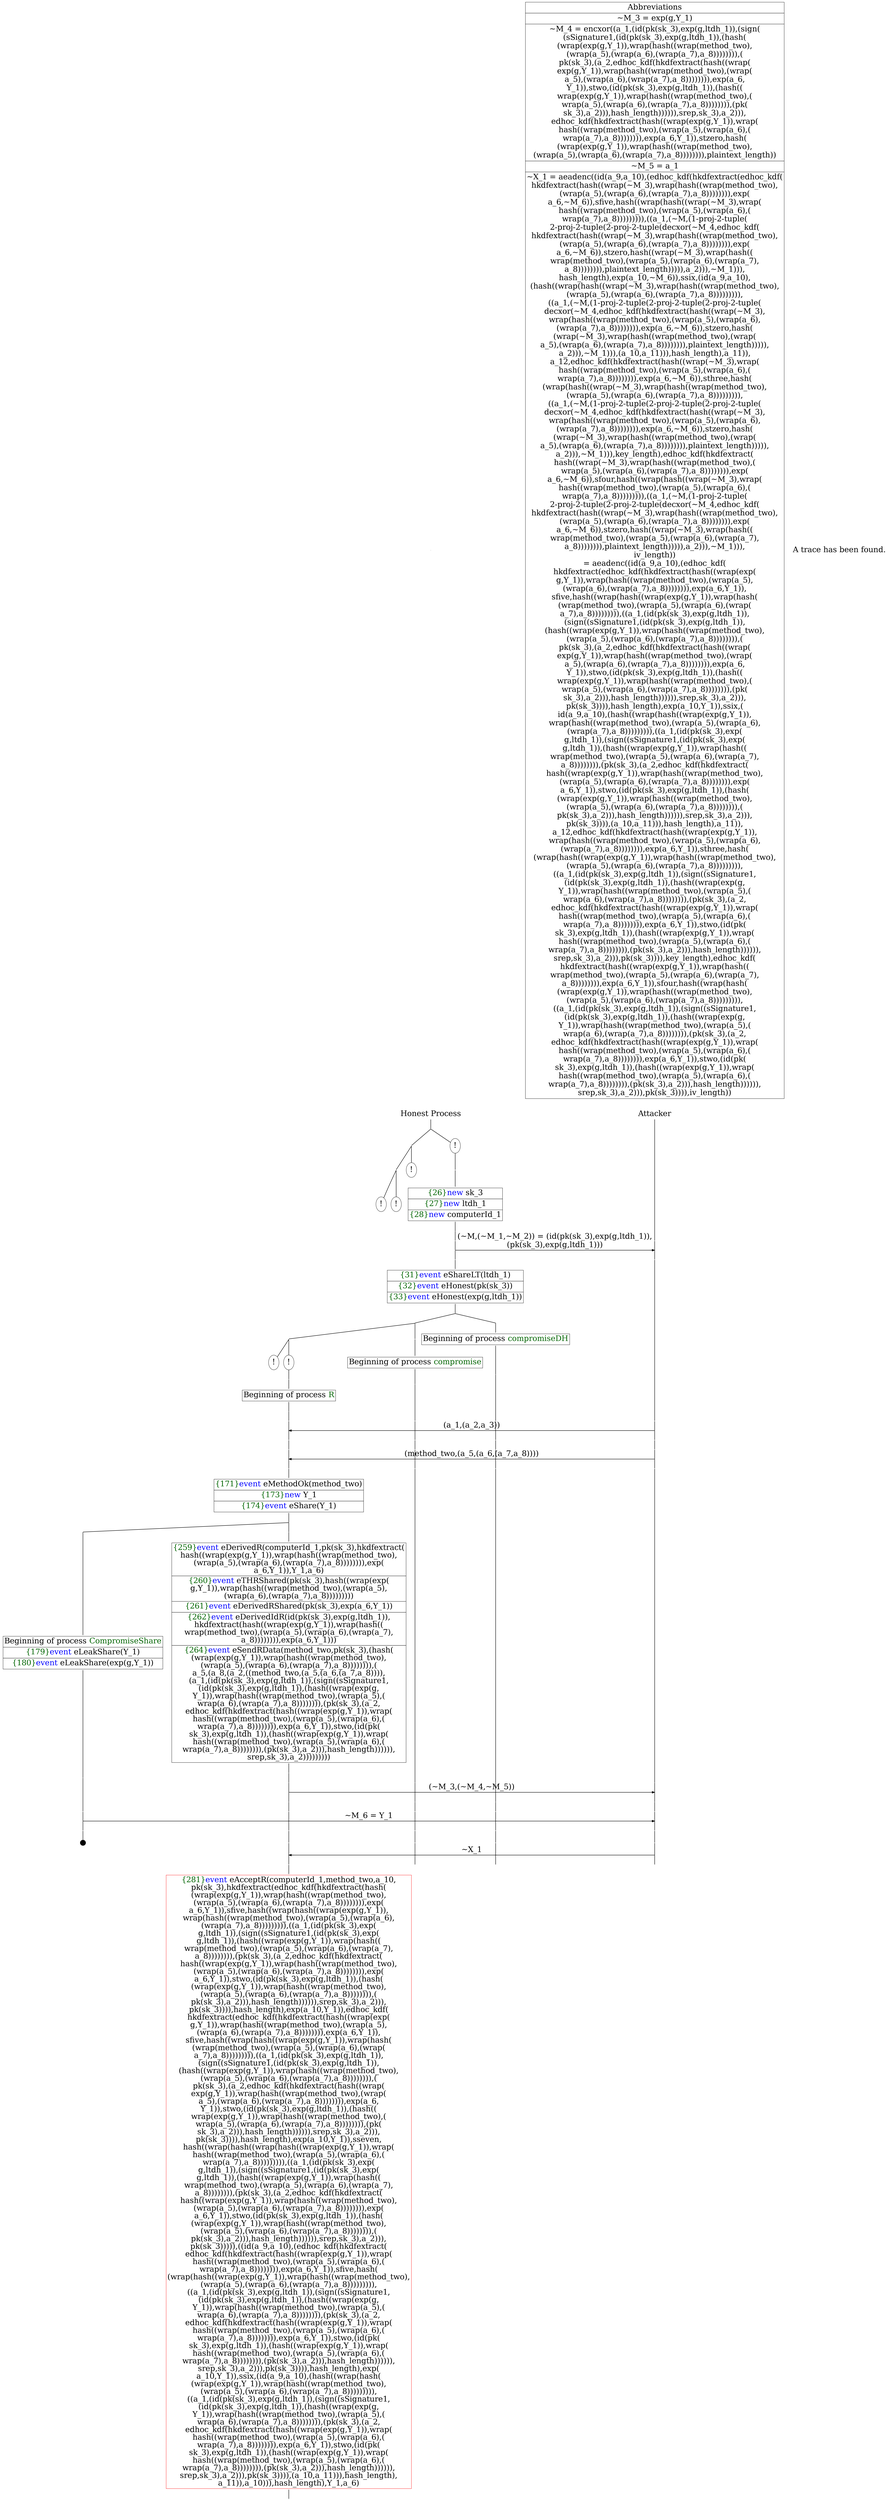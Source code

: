 digraph {
graph [ordering = out]
edge [arrowhead = none, penwidth = 1.6, fontsize = 30]
node [shape = point, width = 0, height = 0, fontsize = 30]
Trace<br/>
[label = <A trace has been found.<br/>
>, shape = plaintext]
P0__0 [label = "Honest Process", shape = plaintext]
P__0 [label = "Attacker", shape = plaintext]
Trace -> P0__0 [label = "", style = invisible, weight = 100]{rank = same; P0__0 P__0}
P0__0 -> P0__1 [label = <>, weight = 100]
/*RPar */
P0__1 -> P0_1__1 [label = <>]
P0__1 -> P0_0__1 [label = <>]
P0__1 [label = "", fixedsize = false, width = 0, height = 0, shape = none]
{rank = same; P0_0__1 P0_1__1}
P0_0__1 [label = "!", shape = ellipse]
P0_0_0__1 [label = "", fixedsize = false, width = 0, height = 0, shape = none]
P0_0__1 -> P0_0_0__1 [label = <>, weight = 100]
P0_0_0__1 -> P0_0_0__2 [label = <>, weight = 100]
P0_0_0__2 [shape = plaintext, label = <<TABLE BORDER="0" CELLBORDER="1" CELLSPACING="0" CELLPADDING="4"> <TR><TD><FONT COLOR="darkgreen">{26}</FONT><FONT COLOR="blue">new </FONT>sk_3</TD></TR><TR><TD><FONT COLOR="darkgreen">{27}</FONT><FONT COLOR="blue">new </FONT>ltdh_1</TD></TR><TR><TD><FONT COLOR="darkgreen">{28}</FONT><FONT COLOR="blue">new </FONT>computerId_1</TD></TR></TABLE>>]
P0_0_0__2 -> P0_0_0__3 [label = <>, weight = 100]
P0_0_0__3 -> P0_0_0__4 [label = <>, weight = 100]
P__0 -> P__1 [label = <>, weight = 100]
{rank = same; P__1 P0_0_0__4}
P0_0_0__4 -> P0_0_0__5 [label = <>, weight = 100]
P__1 -> P__2 [label = <>, weight = 100]
{rank = same; P__2 P0_0_0__5}
P0_0_0__5 -> P__2 [label = <(~M,(~M_1,~M_2)) = (id(pk(sk_3),exp(g,ltdh_1)),<br/>
(pk(sk_3),exp(g,ltdh_1)))>, arrowhead = normal]
P0_0_0__5 -> P0_0_0__6 [label = <>, weight = 100]
P__2 -> P__3 [label = <>, weight = 100]
{rank = same; P__3 P0_0_0__6}
P0_0_0__6 -> P0_0_0__7 [label = <>, weight = 100]
P0_0_0__7 [shape = plaintext, label = <<TABLE BORDER="0" CELLBORDER="1" CELLSPACING="0" CELLPADDING="4"> <TR><TD><FONT COLOR="darkgreen">{31}</FONT><FONT COLOR="blue">event</FONT> eShareLT(ltdh_1)</TD></TR><TR><TD><FONT COLOR="darkgreen">{32}</FONT><FONT COLOR="blue">event</FONT> eHonest(pk(sk_3))</TD></TR><TR><TD><FONT COLOR="darkgreen">{33}</FONT><FONT COLOR="blue">event</FONT> eHonest(exp(g,ltdh_1))</TD></TR></TABLE>>]
P0_0_0__7 -> P0_0_0__8 [label = <>, weight = 100]
/*RPar */
P0_0_0__8 -> P0_0_0_1__8 [label = <>]
P0_0_0__8 -> P0_0_0_0__8 [label = <>]
P0_0_0__8 [label = "", fixedsize = false, width = 0, height = 0, shape = none]
{rank = same; P0_0_0_0__8 P0_0_0_1__8}
P0_0_0_0__8 -> P0_0_0_0__9 [label = <>, weight = 100]
P0_0_0_0__9 [shape = plaintext, label = <<TABLE BORDER="0" CELLBORDER="1" CELLSPACING="0" CELLPADDING="4"> <TR><TD>Beginning of process <FONT COLOR="darkgreen">compromiseDH</FONT></TD></TR></TABLE>>]
P0_0_0_0__9 -> P0_0_0_0__10 [label = <>, weight = 100]
/*RPar */
P0_0_0_1__8 -> P0_0_0_1_1__8 [label = <>]
P0_0_0_1__8 -> P0_0_0_1_0__8 [label = <>]
P0_0_0_1__8 [label = "", fixedsize = false, width = 0, height = 0, shape = none]
{rank = same; P0_0_0_1_0__8 P0_0_0_1_1__8}
P0_0_0_1_0__8 -> P0_0_0_1_0__9 [label = <>, weight = 100]
P0_0_0_1_0__9 [shape = plaintext, label = <<TABLE BORDER="0" CELLBORDER="1" CELLSPACING="0" CELLPADDING="4"> <TR><TD>Beginning of process <FONT COLOR="darkgreen">compromise</FONT></TD></TR></TABLE>>]
P0_0_0_1_0__9 -> P0_0_0_1_0__10 [label = <>, weight = 100]
/*RPar */
P0_0_0_1_1__8 -> P0_0_0_1_1_1__8 [label = <>]
P0_0_0_1_1__8 -> P0_0_0_1_1_0__8 [label = <>]
P0_0_0_1_1__8 [label = "", fixedsize = false, width = 0, height = 0, shape = none]
{rank = same; P0_0_0_1_1_0__8 P0_0_0_1_1_1__8}
P0_0_0_1_1_0__8 [label = "!", shape = ellipse]
P0_0_0_1_1_0_0__8 [label = "", fixedsize = false, width = 0, height = 0, shape = none]
P0_0_0_1_1_0__8 -> P0_0_0_1_1_0_0__8 [label = <>, weight = 100]
P0_0_0_1_1_0_0__8 -> P0_0_0_1_1_0_0__9 [label = <>, weight = 100]
P0_0_0_1_1_0_0__9 [shape = plaintext, label = <<TABLE BORDER="0" CELLBORDER="1" CELLSPACING="0" CELLPADDING="4"> <TR><TD>Beginning of process <FONT COLOR="darkgreen">R</FONT></TD></TR></TABLE>>]
P0_0_0_1_1_0_0__9 -> P0_0_0_1_1_0_0__10 [label = <>, weight = 100]
P0_0_0_1_1_1__8 [label = "!", shape = ellipse]
/*RPar */
P0_1__1 -> P0_1_1__1 [label = <>]
P0_1__1 -> P0_1_0__1 [label = <>]
P0_1__1 [label = "", fixedsize = false, width = 0, height = 0, shape = none]
{rank = same; P0_1_0__1 P0_1_1__1}
P0_1_0__1 [label = "!", shape = ellipse]
/*RPar */
P0_1_1__1 -> P0_1_1_1__1 [label = <>]
P0_1_1__1 -> P0_1_1_0__1 [label = <>]
P0_1_1__1 [label = "", fixedsize = false, width = 0, height = 0, shape = none]
{rank = same; P0_1_1_0__1 P0_1_1_1__1}
P0_1_1_0__1 [label = "!", shape = ellipse]
P0_1_1_1__1 [label = "!", shape = ellipse]
P0_0_0_1_1_0_0__10 -> P0_0_0_1_1_0_0__11 [label = <>, weight = 100]
P0_0_0_1_0__10 -> P0_0_0_1_0__11 [label = <>, weight = 100]
P0_0_0_0__10 -> P0_0_0_0__11 [label = <>, weight = 100]
P__3 -> P__4 [label = <>, weight = 100]
{rank = same; P__4 P0_0_0_0__11 P0_0_0_1_0__11 P0_0_0_1_1_0_0__11}
P0_0_0_1_1_0_0__11 -> P0_0_0_1_1_0_0__12 [label = <>, weight = 100]
P__4 -> P__5 [label = <>, weight = 100]
{rank = same; P__5 P0_0_0_1_1_0_0__12}
P0_0_0_1_1_0_0__12 -> P__5 [label = <(a_1,(a_2,a_3))>, dir = back, arrowhead = normal]
P0_0_0_1_1_0_0__12 -> P0_0_0_1_1_0_0__13 [label = <>, weight = 100]
P0_0_0_1_0__11 -> P0_0_0_1_0__12 [label = <>, weight = 100]
P0_0_0_0__11 -> P0_0_0_0__12 [label = <>, weight = 100]
P__5 -> P__6 [label = <>, weight = 100]
{rank = same; P__6 P0_0_0_0__12 P0_0_0_1_0__12 P0_0_0_1_1_0_0__13}
P0_0_0_1_1_0_0__13 -> P0_0_0_1_1_0_0__14 [label = <>, weight = 100]
P0_0_0_1_0__12 -> P0_0_0_1_0__13 [label = <>, weight = 100]
P0_0_0_0__12 -> P0_0_0_0__13 [label = <>, weight = 100]
P__6 -> P__7 [label = <>, weight = 100]
{rank = same; P__7 P0_0_0_0__13 P0_0_0_1_0__13 P0_0_0_1_1_0_0__14}
P0_0_0_1_1_0_0__14 -> P0_0_0_1_1_0_0__15 [label = <>, weight = 100]
P__7 -> P__8 [label = <>, weight = 100]
{rank = same; P__8 P0_0_0_1_1_0_0__15}
P0_0_0_1_1_0_0__15 -> P__8 [label = <(method_two,(a_5,(a_6,(a_7,a_8))))>, dir = back, arrowhead = normal]
P0_0_0_1_1_0_0__15 -> P0_0_0_1_1_0_0__16 [label = <>, weight = 100]
P0_0_0_1_0__13 -> P0_0_0_1_0__14 [label = <>, weight = 100]
P0_0_0_0__13 -> P0_0_0_0__14 [label = <>, weight = 100]
P__8 -> P__9 [label = <>, weight = 100]
{rank = same; P__9 P0_0_0_0__14 P0_0_0_1_0__14 P0_0_0_1_1_0_0__16}
P0_0_0_1_1_0_0__16 -> P0_0_0_1_1_0_0__17 [label = <>, weight = 100]
P0_0_0_1_1_0_0__17 [shape = plaintext, label = <<TABLE BORDER="0" CELLBORDER="1" CELLSPACING="0" CELLPADDING="4"> <TR><TD><FONT COLOR="darkgreen">{171}</FONT><FONT COLOR="blue">event</FONT> eMethodOk(method_two)</TD></TR><TR><TD><FONT COLOR="darkgreen">{173}</FONT><FONT COLOR="blue">new </FONT>Y_1</TD></TR><TR><TD><FONT COLOR="darkgreen">{174}</FONT><FONT COLOR="blue">event</FONT> eShare(Y_1)</TD></TR></TABLE>>]
P0_0_0_1_1_0_0__17 -> P0_0_0_1_1_0_0__18 [label = <>, weight = 100]
/*RPar */
P0_0_0_1_1_0_0__18 -> P0_0_0_1_1_0_0_1__18 [label = <>]
P0_0_0_1_1_0_0__18 -> P0_0_0_1_1_0_0_0__18 [label = <>]
P0_0_0_1_1_0_0__18 [label = "", fixedsize = false, width = 0, height = 0, shape = none]
{rank = same; P0_0_0_1_1_0_0_0__18 P0_0_0_1_1_0_0_1__18}
P0_0_0_1_1_0_0_0__18 -> P0_0_0_1_1_0_0_0__19 [label = <>, weight = 100]
P0_0_0_1_1_0_0_0__19 [shape = plaintext, label = <<TABLE BORDER="0" CELLBORDER="1" CELLSPACING="0" CELLPADDING="4"> <TR><TD><FONT COLOR="darkgreen">{259}</FONT><FONT COLOR="blue">event</FONT> eDerivedR(computerId_1,pk(sk_3),hkdfextract(<br/>
hash((wrap(exp(g,Y_1)),wrap(hash((wrap(method_two),<br/>
(wrap(a_5),(wrap(a_6),(wrap(a_7),a_8)))))))),exp(<br/>
a_6,Y_1)),Y_1,a_6)</TD></TR><TR><TD><FONT COLOR="darkgreen">{260}</FONT><FONT COLOR="blue">event</FONT> eTHRShared(pk(sk_3),hash((wrap(exp(<br/>
g,Y_1)),wrap(hash((wrap(method_two),(wrap(a_5),<br/>
(wrap(a_6),(wrap(a_7),a_8)))))))))</TD></TR><TR><TD><FONT COLOR="darkgreen">{261}</FONT><FONT COLOR="blue">event</FONT> eDerivedRShared(pk(sk_3),exp(a_6,Y_1))<br/>
</TD></TR><TR><TD><FONT COLOR="darkgreen">{262}</FONT><FONT COLOR="blue">event</FONT> eDerivedIdR(id(pk(sk_3),exp(g,ltdh_1)),<br/>
hkdfextract(hash((wrap(exp(g,Y_1)),wrap(hash((<br/>
wrap(method_two),(wrap(a_5),(wrap(a_6),(wrap(a_7),<br/>
a_8)))))))),exp(a_6,Y_1)))</TD></TR><TR><TD><FONT COLOR="darkgreen">{264}</FONT><FONT COLOR="blue">event</FONT> eSendRData(method_two,pk(sk_3),(hash(<br/>
(wrap(exp(g,Y_1)),wrap(hash((wrap(method_two),<br/>
(wrap(a_5),(wrap(a_6),(wrap(a_7),a_8)))))))),(<br/>
a_5,(a_8,(a_2,((method_two,(a_5,(a_6,(a_7,a_8)))),<br/>
(a_1,(id(pk(sk_3),exp(g,ltdh_1)),(sign((sSignature1,<br/>
(id(pk(sk_3),exp(g,ltdh_1)),(hash((wrap(exp(g,<br/>
Y_1)),wrap(hash((wrap(method_two),(wrap(a_5),(<br/>
wrap(a_6),(wrap(a_7),a_8)))))))),(pk(sk_3),(a_2,<br/>
edhoc_kdf(hkdfextract(hash((wrap(exp(g,Y_1)),wrap(<br/>
hash((wrap(method_two),(wrap(a_5),(wrap(a_6),(<br/>
wrap(a_7),a_8)))))))),exp(a_6,Y_1)),stwo,(id(pk(<br/>
sk_3),exp(g,ltdh_1)),(hash((wrap(exp(g,Y_1)),wrap(<br/>
hash((wrap(method_two),(wrap(a_5),(wrap(a_6),(<br/>
wrap(a_7),a_8)))))))),(pk(sk_3),a_2))),hash_length)))))),<br/>
srep,sk_3),a_2)))))))))</TD></TR></TABLE>>]
P0_0_0_1_1_0_0_0__19 -> P0_0_0_1_1_0_0_0__20 [label = <>, weight = 100]
P0_0_0_1_1_0_0_0__20 -> P0_0_0_1_1_0_0_0__21 [label = <>, weight = 100]
P0_0_0_1_0__14 -> P0_0_0_1_0__15 [label = <>, weight = 100]
P0_0_0_0__14 -> P0_0_0_0__15 [label = <>, weight = 100]
P__9 -> P__10 [label = <>, weight = 100]
{rank = same; P__10 P0_0_0_0__15 P0_0_0_1_0__15 P0_0_0_1_1_0_0_0__21}
P0_0_0_1_1_0_0_0__21 -> P0_0_0_1_1_0_0_0__22 [label = <>, weight = 100]
P__10 -> P__11 [label = <>, weight = 100]
{rank = same; P__11 P0_0_0_1_1_0_0_0__22}
P0_0_0_1_1_0_0_0__22 -> P__11 [label = <(~M_3,(~M_4,~M_5))>, arrowhead = normal]
P0_0_0_1_1_0_0_0__22 -> P0_0_0_1_1_0_0_0__23 [label = <>, weight = 100]
P0_0_0_1_0__15 -> P0_0_0_1_0__16 [label = <>, weight = 100]
P0_0_0_0__15 -> P0_0_0_0__16 [label = <>, weight = 100]
P__11 -> P__12 [label = <>, weight = 100]
{rank = same; P__12 P0_0_0_0__16 P0_0_0_1_0__16 P0_0_0_1_1_0_0_0__23}
P0_0_0_1_1_0_0_1__18 -> P0_0_0_1_1_0_0_1__19 [label = <>, weight = 100]
P0_0_0_1_1_0_0_1__19 [shape = plaintext, label = <<TABLE BORDER="0" CELLBORDER="1" CELLSPACING="0" CELLPADDING="4"> <TR><TD>Beginning of process <FONT COLOR="darkgreen">CompromiseShare</FONT></TD></TR><TR><TD><FONT COLOR="darkgreen">{179}</FONT><FONT COLOR="blue">event</FONT> eLeakShare(Y_1)</TD></TR><TR><TD><FONT COLOR="darkgreen">{180}</FONT><FONT COLOR="blue">event</FONT> eLeakShare(exp(g,Y_1))</TD></TR></TABLE>>]
P0_0_0_1_1_0_0_1__19 -> P0_0_0_1_1_0_0_1__20 [label = <>, weight = 100]
P0_0_0_1_1_0_0_1__20 -> P0_0_0_1_1_0_0_1__21 [label = <>, weight = 100]
P0_0_0_1_1_0_0_0__23 -> P0_0_0_1_1_0_0_0__24 [label = <>, weight = 100]
P0_0_0_1_0__16 -> P0_0_0_1_0__17 [label = <>, weight = 100]
P0_0_0_0__16 -> P0_0_0_0__17 [label = <>, weight = 100]
P__12 -> P__13 [label = <>, weight = 100]
{rank = same; P__13 P0_0_0_0__17 P0_0_0_1_0__17 P0_0_0_1_1_0_0_0__24 P0_0_0_1_1_0_0_1__21}
P0_0_0_1_1_0_0_1__21 -> P0_0_0_1_1_0_0_1__22 [label = <>, weight = 100]
P__13 -> P__14 [label = <>, weight = 100]
{rank = same; P__14 P0_0_0_1_1_0_0_1__22}
P0_0_0_1_1_0_0_1__22 -> P__14 [label = <~M_6 = Y_1>, arrowhead = normal]
P0_0_0_1_1_0_0_1__22 -> P0_0_0_1_1_0_0_1__23 [label = <>, weight = 100]
P0_0_0_1_1_0_0_0__24 -> P0_0_0_1_1_0_0_0__25 [label = <>, weight = 100]
P0_0_0_1_0__17 -> P0_0_0_1_0__18 [label = <>, weight = 100]
P0_0_0_0__17 -> P0_0_0_0__18 [label = <>, weight = 100]
P__14 -> P__15 [label = <>, weight = 100]
{rank = same; P__15 P0_0_0_0__18 P0_0_0_1_0__18 P0_0_0_1_1_0_0_0__25 P0_0_0_1_1_0_0_1__23}
P0_0_0_1_1_0_0_1__24 [label = "", width = 0.3, height = 0.3]
P0_0_0_1_1_0_0_1__23 -> P0_0_0_1_1_0_0_1__24 [label = <>, weight = 100]
P0_0_0_1_1_0_0_0__25 -> P0_0_0_1_1_0_0_0__26 [label = <>, weight = 100]
P0_0_0_1_0__18 -> P0_0_0_1_0__19 [label = <>, weight = 100]
P0_0_0_0__18 -> P0_0_0_0__19 [label = <>, weight = 100]
P__15 -> P__16 [label = <>, weight = 100]
{rank = same; P__16 P0_0_0_0__19 P0_0_0_1_0__19 P0_0_0_1_1_0_0_0__26}
P0_0_0_1_1_0_0_0__26 -> P0_0_0_1_1_0_0_0__27 [label = <>, weight = 100]
P__16 -> P__17 [label = <>, weight = 100]
{rank = same; P__17 P0_0_0_1_1_0_0_0__27}
P0_0_0_1_1_0_0_0__27 -> P__17 [label = <~X_1>, dir = back, arrowhead = normal]
P0_0_0_1_1_0_0_0__27 -> P0_0_0_1_1_0_0_0__28 [label = <>, weight = 100]
P0_0_0_1_0__19 -> P0_0_0_1_0__20 [label = <>, weight = 100]
P0_0_0_0__19 -> P0_0_0_0__20 [label = <>, weight = 100]
P__17 -> P__18 [label = <>, weight = 100]
{rank = same; P__18 P0_0_0_0__20 P0_0_0_1_0__20 P0_0_0_1_1_0_0_0__28}
P0_0_0_1_1_0_0_0__28 -> P0_0_0_1_1_0_0_0__29 [label = <>, weight = 100]
P0_0_0_1_1_0_0_0__29 [color = red, shape = plaintext, label = <<TABLE BORDER="0" CELLBORDER="1" CELLSPACING="0" CELLPADDING="4"> <TR><TD><FONT COLOR="darkgreen">{281}</FONT><FONT COLOR="blue">event</FONT> eAcceptR(computerId_1,method_two,a_10,<br/>
pk(sk_3),hkdfextract(edhoc_kdf(hkdfextract(hash(<br/>
(wrap(exp(g,Y_1)),wrap(hash((wrap(method_two),<br/>
(wrap(a_5),(wrap(a_6),(wrap(a_7),a_8)))))))),exp(<br/>
a_6,Y_1)),sfive,hash((wrap(hash((wrap(exp(g,Y_1)),<br/>
wrap(hash((wrap(method_two),(wrap(a_5),(wrap(a_6),<br/>
(wrap(a_7),a_8))))))))),((a_1,(id(pk(sk_3),exp(<br/>
g,ltdh_1)),(sign((sSignature1,(id(pk(sk_3),exp(<br/>
g,ltdh_1)),(hash((wrap(exp(g,Y_1)),wrap(hash((<br/>
wrap(method_two),(wrap(a_5),(wrap(a_6),(wrap(a_7),<br/>
a_8)))))))),(pk(sk_3),(a_2,edhoc_kdf(hkdfextract(<br/>
hash((wrap(exp(g,Y_1)),wrap(hash((wrap(method_two),<br/>
(wrap(a_5),(wrap(a_6),(wrap(a_7),a_8)))))))),exp(<br/>
a_6,Y_1)),stwo,(id(pk(sk_3),exp(g,ltdh_1)),(hash(<br/>
(wrap(exp(g,Y_1)),wrap(hash((wrap(method_two),<br/>
(wrap(a_5),(wrap(a_6),(wrap(a_7),a_8)))))))),(<br/>
pk(sk_3),a_2))),hash_length)))))),srep,sk_3),a_2))),<br/>
pk(sk_3)))),hash_length),exp(a_10,Y_1)),edhoc_kdf(<br/>
hkdfextract(edhoc_kdf(hkdfextract(hash((wrap(exp(<br/>
g,Y_1)),wrap(hash((wrap(method_two),(wrap(a_5),<br/>
(wrap(a_6),(wrap(a_7),a_8)))))))),exp(a_6,Y_1)),<br/>
sfive,hash((wrap(hash((wrap(exp(g,Y_1)),wrap(hash(<br/>
(wrap(method_two),(wrap(a_5),(wrap(a_6),(wrap(<br/>
a_7),a_8))))))))),((a_1,(id(pk(sk_3),exp(g,ltdh_1)),<br/>
(sign((sSignature1,(id(pk(sk_3),exp(g,ltdh_1)),<br/>
(hash((wrap(exp(g,Y_1)),wrap(hash((wrap(method_two),<br/>
(wrap(a_5),(wrap(a_6),(wrap(a_7),a_8)))))))),(<br/>
pk(sk_3),(a_2,edhoc_kdf(hkdfextract(hash((wrap(<br/>
exp(g,Y_1)),wrap(hash((wrap(method_two),(wrap(<br/>
a_5),(wrap(a_6),(wrap(a_7),a_8)))))))),exp(a_6,<br/>
Y_1)),stwo,(id(pk(sk_3),exp(g,ltdh_1)),(hash((<br/>
wrap(exp(g,Y_1)),wrap(hash((wrap(method_two),(<br/>
wrap(a_5),(wrap(a_6),(wrap(a_7),a_8)))))))),(pk(<br/>
sk_3),a_2))),hash_length)))))),srep,sk_3),a_2))),<br/>
pk(sk_3)))),hash_length),exp(a_10,Y_1)),sseven,<br/>
hash((wrap(hash((wrap(hash((wrap(exp(g,Y_1)),wrap(<br/>
hash((wrap(method_two),(wrap(a_5),(wrap(a_6),(<br/>
wrap(a_7),a_8))))))))),((a_1,(id(pk(sk_3),exp(<br/>
g,ltdh_1)),(sign((sSignature1,(id(pk(sk_3),exp(<br/>
g,ltdh_1)),(hash((wrap(exp(g,Y_1)),wrap(hash((<br/>
wrap(method_two),(wrap(a_5),(wrap(a_6),(wrap(a_7),<br/>
a_8)))))))),(pk(sk_3),(a_2,edhoc_kdf(hkdfextract(<br/>
hash((wrap(exp(g,Y_1)),wrap(hash((wrap(method_two),<br/>
(wrap(a_5),(wrap(a_6),(wrap(a_7),a_8)))))))),exp(<br/>
a_6,Y_1)),stwo,(id(pk(sk_3),exp(g,ltdh_1)),(hash(<br/>
(wrap(exp(g,Y_1)),wrap(hash((wrap(method_two),<br/>
(wrap(a_5),(wrap(a_6),(wrap(a_7),a_8)))))))),(<br/>
pk(sk_3),a_2))),hash_length)))))),srep,sk_3),a_2))),<br/>
pk(sk_3))))),((id(a_9,a_10),(edhoc_kdf(hkdfextract(<br/>
edhoc_kdf(hkdfextract(hash((wrap(exp(g,Y_1)),wrap(<br/>
hash((wrap(method_two),(wrap(a_5),(wrap(a_6),(<br/>
wrap(a_7),a_8)))))))),exp(a_6,Y_1)),sfive,hash(<br/>
(wrap(hash((wrap(exp(g,Y_1)),wrap(hash((wrap(method_two),<br/>
(wrap(a_5),(wrap(a_6),(wrap(a_7),a_8))))))))),<br/>
((a_1,(id(pk(sk_3),exp(g,ltdh_1)),(sign((sSignature1,<br/>
(id(pk(sk_3),exp(g,ltdh_1)),(hash((wrap(exp(g,<br/>
Y_1)),wrap(hash((wrap(method_two),(wrap(a_5),(<br/>
wrap(a_6),(wrap(a_7),a_8)))))))),(pk(sk_3),(a_2,<br/>
edhoc_kdf(hkdfextract(hash((wrap(exp(g,Y_1)),wrap(<br/>
hash((wrap(method_two),(wrap(a_5),(wrap(a_6),(<br/>
wrap(a_7),a_8)))))))),exp(a_6,Y_1)),stwo,(id(pk(<br/>
sk_3),exp(g,ltdh_1)),(hash((wrap(exp(g,Y_1)),wrap(<br/>
hash((wrap(method_two),(wrap(a_5),(wrap(a_6),(<br/>
wrap(a_7),a_8)))))))),(pk(sk_3),a_2))),hash_length)))))),<br/>
srep,sk_3),a_2))),pk(sk_3)))),hash_length),exp(<br/>
a_10,Y_1)),ssix,(id(a_9,a_10),(hash((wrap(hash(<br/>
(wrap(exp(g,Y_1)),wrap(hash((wrap(method_two),<br/>
(wrap(a_5),(wrap(a_6),(wrap(a_7),a_8))))))))),<br/>
((a_1,(id(pk(sk_3),exp(g,ltdh_1)),(sign((sSignature1,<br/>
(id(pk(sk_3),exp(g,ltdh_1)),(hash((wrap(exp(g,<br/>
Y_1)),wrap(hash((wrap(method_two),(wrap(a_5),(<br/>
wrap(a_6),(wrap(a_7),a_8)))))))),(pk(sk_3),(a_2,<br/>
edhoc_kdf(hkdfextract(hash((wrap(exp(g,Y_1)),wrap(<br/>
hash((wrap(method_two),(wrap(a_5),(wrap(a_6),(<br/>
wrap(a_7),a_8)))))))),exp(a_6,Y_1)),stwo,(id(pk(<br/>
sk_3),exp(g,ltdh_1)),(hash((wrap(exp(g,Y_1)),wrap(<br/>
hash((wrap(method_two),(wrap(a_5),(wrap(a_6),(<br/>
wrap(a_7),a_8)))))))),(pk(sk_3),a_2))),hash_length)))))),<br/>
srep,sk_3),a_2))),pk(sk_3)))),(a_10,a_11))),hash_length),<br/>
a_11)),a_10))),hash_length),Y_1,a_6)</TD></TR></TABLE>>]
P0_0_0_1_1_0_0_0__29 -> P0_0_0_1_1_0_0_0__30 [label = <>, weight = 100]
Abbrev [shape = plaintext, label = <<TABLE BORDER="0" CELLBORDER="1" CELLSPACING="0" CELLPADDING="4"><TR> <TD> Abbreviations </TD></TR><TR><TD>~M_3 = exp(g,Y_1)</TD></TR><TR><TD>~M_4 = encxor((a_1,(id(pk(sk_3),exp(g,ltdh_1)),(sign(<br/>
(sSignature1,(id(pk(sk_3),exp(g,ltdh_1)),(hash(<br/>
(wrap(exp(g,Y_1)),wrap(hash((wrap(method_two),<br/>
(wrap(a_5),(wrap(a_6),(wrap(a_7),a_8)))))))),(<br/>
pk(sk_3),(a_2,edhoc_kdf(hkdfextract(hash((wrap(<br/>
exp(g,Y_1)),wrap(hash((wrap(method_two),(wrap(<br/>
a_5),(wrap(a_6),(wrap(a_7),a_8)))))))),exp(a_6,<br/>
Y_1)),stwo,(id(pk(sk_3),exp(g,ltdh_1)),(hash((<br/>
wrap(exp(g,Y_1)),wrap(hash((wrap(method_two),(<br/>
wrap(a_5),(wrap(a_6),(wrap(a_7),a_8)))))))),(pk(<br/>
sk_3),a_2))),hash_length)))))),srep,sk_3),a_2))),<br/>
edhoc_kdf(hkdfextract(hash((wrap(exp(g,Y_1)),wrap(<br/>
hash((wrap(method_two),(wrap(a_5),(wrap(a_6),(<br/>
wrap(a_7),a_8)))))))),exp(a_6,Y_1)),stzero,hash(<br/>
(wrap(exp(g,Y_1)),wrap(hash((wrap(method_two),<br/>
(wrap(a_5),(wrap(a_6),(wrap(a_7),a_8)))))))),plaintext_length))</TD></TR><TR><TD>~M_5 = a_1</TD></TR><TR><TD>~X_1 = aeadenc((id(a_9,a_10),(edhoc_kdf(hkdfextract(edhoc_kdf(<br/>
hkdfextract(hash((wrap(~M_3),wrap(hash((wrap(method_two),<br/>
(wrap(a_5),(wrap(a_6),(wrap(a_7),a_8)))))))),exp(<br/>
a_6,~M_6)),sfive,hash((wrap(hash((wrap(~M_3),wrap(<br/>
hash((wrap(method_two),(wrap(a_5),(wrap(a_6),(<br/>
wrap(a_7),a_8))))))))),((a_1,(~M,(1-proj-2-tuple(<br/>
2-proj-2-tuple(2-proj-2-tuple(decxor(~M_4,edhoc_kdf(<br/>
hkdfextract(hash((wrap(~M_3),wrap(hash((wrap(method_two),<br/>
(wrap(a_5),(wrap(a_6),(wrap(a_7),a_8)))))))),exp(<br/>
a_6,~M_6)),stzero,hash((wrap(~M_3),wrap(hash((<br/>
wrap(method_two),(wrap(a_5),(wrap(a_6),(wrap(a_7),<br/>
a_8)))))))),plaintext_length))))),a_2))),~M_1))),<br/>
hash_length),exp(a_10,~M_6)),ssix,(id(a_9,a_10),<br/>
(hash((wrap(hash((wrap(~M_3),wrap(hash((wrap(method_two),<br/>
(wrap(a_5),(wrap(a_6),(wrap(a_7),a_8))))))))),<br/>
((a_1,(~M,(1-proj-2-tuple(2-proj-2-tuple(2-proj-2-tuple(<br/>
decxor(~M_4,edhoc_kdf(hkdfextract(hash((wrap(~M_3),<br/>
wrap(hash((wrap(method_two),(wrap(a_5),(wrap(a_6),<br/>
(wrap(a_7),a_8)))))))),exp(a_6,~M_6)),stzero,hash(<br/>
(wrap(~M_3),wrap(hash((wrap(method_two),(wrap(<br/>
a_5),(wrap(a_6),(wrap(a_7),a_8)))))))),plaintext_length))))),<br/>
a_2))),~M_1))),(a_10,a_11))),hash_length),a_11)),<br/>
a_12,edhoc_kdf(hkdfextract(hash((wrap(~M_3),wrap(<br/>
hash((wrap(method_two),(wrap(a_5),(wrap(a_6),(<br/>
wrap(a_7),a_8)))))))),exp(a_6,~M_6)),sthree,hash(<br/>
(wrap(hash((wrap(~M_3),wrap(hash((wrap(method_two),<br/>
(wrap(a_5),(wrap(a_6),(wrap(a_7),a_8))))))))),<br/>
((a_1,(~M,(1-proj-2-tuple(2-proj-2-tuple(2-proj-2-tuple(<br/>
decxor(~M_4,edhoc_kdf(hkdfextract(hash((wrap(~M_3),<br/>
wrap(hash((wrap(method_two),(wrap(a_5),(wrap(a_6),<br/>
(wrap(a_7),a_8)))))))),exp(a_6,~M_6)),stzero,hash(<br/>
(wrap(~M_3),wrap(hash((wrap(method_two),(wrap(<br/>
a_5),(wrap(a_6),(wrap(a_7),a_8)))))))),plaintext_length))))),<br/>
a_2))),~M_1))),key_length),edhoc_kdf(hkdfextract(<br/>
hash((wrap(~M_3),wrap(hash((wrap(method_two),(<br/>
wrap(a_5),(wrap(a_6),(wrap(a_7),a_8)))))))),exp(<br/>
a_6,~M_6)),sfour,hash((wrap(hash((wrap(~M_3),wrap(<br/>
hash((wrap(method_two),(wrap(a_5),(wrap(a_6),(<br/>
wrap(a_7),a_8))))))))),((a_1,(~M,(1-proj-2-tuple(<br/>
2-proj-2-tuple(2-proj-2-tuple(decxor(~M_4,edhoc_kdf(<br/>
hkdfextract(hash((wrap(~M_3),wrap(hash((wrap(method_two),<br/>
(wrap(a_5),(wrap(a_6),(wrap(a_7),a_8)))))))),exp(<br/>
a_6,~M_6)),stzero,hash((wrap(~M_3),wrap(hash((<br/>
wrap(method_two),(wrap(a_5),(wrap(a_6),(wrap(a_7),<br/>
a_8)))))))),plaintext_length))))),a_2))),~M_1))),<br/>
iv_length))<br/>
= aeadenc((id(a_9,a_10),(edhoc_kdf(<br/>
hkdfextract(edhoc_kdf(hkdfextract(hash((wrap(exp(<br/>
g,Y_1)),wrap(hash((wrap(method_two),(wrap(a_5),<br/>
(wrap(a_6),(wrap(a_7),a_8)))))))),exp(a_6,Y_1)),<br/>
sfive,hash((wrap(hash((wrap(exp(g,Y_1)),wrap(hash(<br/>
(wrap(method_two),(wrap(a_5),(wrap(a_6),(wrap(<br/>
a_7),a_8))))))))),((a_1,(id(pk(sk_3),exp(g,ltdh_1)),<br/>
(sign((sSignature1,(id(pk(sk_3),exp(g,ltdh_1)),<br/>
(hash((wrap(exp(g,Y_1)),wrap(hash((wrap(method_two),<br/>
(wrap(a_5),(wrap(a_6),(wrap(a_7),a_8)))))))),(<br/>
pk(sk_3),(a_2,edhoc_kdf(hkdfextract(hash((wrap(<br/>
exp(g,Y_1)),wrap(hash((wrap(method_two),(wrap(<br/>
a_5),(wrap(a_6),(wrap(a_7),a_8)))))))),exp(a_6,<br/>
Y_1)),stwo,(id(pk(sk_3),exp(g,ltdh_1)),(hash((<br/>
wrap(exp(g,Y_1)),wrap(hash((wrap(method_two),(<br/>
wrap(a_5),(wrap(a_6),(wrap(a_7),a_8)))))))),(pk(<br/>
sk_3),a_2))),hash_length)))))),srep,sk_3),a_2))),<br/>
pk(sk_3)))),hash_length),exp(a_10,Y_1)),ssix,(<br/>
id(a_9,a_10),(hash((wrap(hash((wrap(exp(g,Y_1)),<br/>
wrap(hash((wrap(method_two),(wrap(a_5),(wrap(a_6),<br/>
(wrap(a_7),a_8))))))))),((a_1,(id(pk(sk_3),exp(<br/>
g,ltdh_1)),(sign((sSignature1,(id(pk(sk_3),exp(<br/>
g,ltdh_1)),(hash((wrap(exp(g,Y_1)),wrap(hash((<br/>
wrap(method_two),(wrap(a_5),(wrap(a_6),(wrap(a_7),<br/>
a_8)))))))),(pk(sk_3),(a_2,edhoc_kdf(hkdfextract(<br/>
hash((wrap(exp(g,Y_1)),wrap(hash((wrap(method_two),<br/>
(wrap(a_5),(wrap(a_6),(wrap(a_7),a_8)))))))),exp(<br/>
a_6,Y_1)),stwo,(id(pk(sk_3),exp(g,ltdh_1)),(hash(<br/>
(wrap(exp(g,Y_1)),wrap(hash((wrap(method_two),<br/>
(wrap(a_5),(wrap(a_6),(wrap(a_7),a_8)))))))),(<br/>
pk(sk_3),a_2))),hash_length)))))),srep,sk_3),a_2))),<br/>
pk(sk_3)))),(a_10,a_11))),hash_length),a_11)),<br/>
a_12,edhoc_kdf(hkdfextract(hash((wrap(exp(g,Y_1)),<br/>
wrap(hash((wrap(method_two),(wrap(a_5),(wrap(a_6),<br/>
(wrap(a_7),a_8)))))))),exp(a_6,Y_1)),sthree,hash(<br/>
(wrap(hash((wrap(exp(g,Y_1)),wrap(hash((wrap(method_two),<br/>
(wrap(a_5),(wrap(a_6),(wrap(a_7),a_8))))))))),<br/>
((a_1,(id(pk(sk_3),exp(g,ltdh_1)),(sign((sSignature1,<br/>
(id(pk(sk_3),exp(g,ltdh_1)),(hash((wrap(exp(g,<br/>
Y_1)),wrap(hash((wrap(method_two),(wrap(a_5),(<br/>
wrap(a_6),(wrap(a_7),a_8)))))))),(pk(sk_3),(a_2,<br/>
edhoc_kdf(hkdfextract(hash((wrap(exp(g,Y_1)),wrap(<br/>
hash((wrap(method_two),(wrap(a_5),(wrap(a_6),(<br/>
wrap(a_7),a_8)))))))),exp(a_6,Y_1)),stwo,(id(pk(<br/>
sk_3),exp(g,ltdh_1)),(hash((wrap(exp(g,Y_1)),wrap(<br/>
hash((wrap(method_two),(wrap(a_5),(wrap(a_6),(<br/>
wrap(a_7),a_8)))))))),(pk(sk_3),a_2))),hash_length)))))),<br/>
srep,sk_3),a_2))),pk(sk_3)))),key_length),edhoc_kdf(<br/>
hkdfextract(hash((wrap(exp(g,Y_1)),wrap(hash((<br/>
wrap(method_two),(wrap(a_5),(wrap(a_6),(wrap(a_7),<br/>
a_8)))))))),exp(a_6,Y_1)),sfour,hash((wrap(hash(<br/>
(wrap(exp(g,Y_1)),wrap(hash((wrap(method_two),<br/>
(wrap(a_5),(wrap(a_6),(wrap(a_7),a_8))))))))),<br/>
((a_1,(id(pk(sk_3),exp(g,ltdh_1)),(sign((sSignature1,<br/>
(id(pk(sk_3),exp(g,ltdh_1)),(hash((wrap(exp(g,<br/>
Y_1)),wrap(hash((wrap(method_two),(wrap(a_5),(<br/>
wrap(a_6),(wrap(a_7),a_8)))))))),(pk(sk_3),(a_2,<br/>
edhoc_kdf(hkdfextract(hash((wrap(exp(g,Y_1)),wrap(<br/>
hash((wrap(method_two),(wrap(a_5),(wrap(a_6),(<br/>
wrap(a_7),a_8)))))))),exp(a_6,Y_1)),stwo,(id(pk(<br/>
sk_3),exp(g,ltdh_1)),(hash((wrap(exp(g,Y_1)),wrap(<br/>
hash((wrap(method_two),(wrap(a_5),(wrap(a_6),(<br/>
wrap(a_7),a_8)))))))),(pk(sk_3),a_2))),hash_length)))))),<br/>
srep,sk_3),a_2))),pk(sk_3)))),iv_length))</TD></TR></TABLE>>]Abbrev -> P__0 [style = invisible, weight =100]}